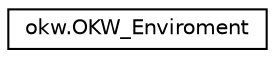 digraph "Grafische Darstellung der Klassenhierarchie"
{
 // INTERACTIVE_SVG=YES
  edge [fontname="Helvetica",fontsize="10",labelfontname="Helvetica",labelfontsize="10"];
  node [fontname="Helvetica",fontsize="10",shape=record];
  rankdir="LR";
  Node0 [label="okw.OKW_Enviroment",height=0.2,width=0.4,color="black", fillcolor="white", style="filled",URL="$classokw_1_1_o_k_w___enviroment.html"];
}
